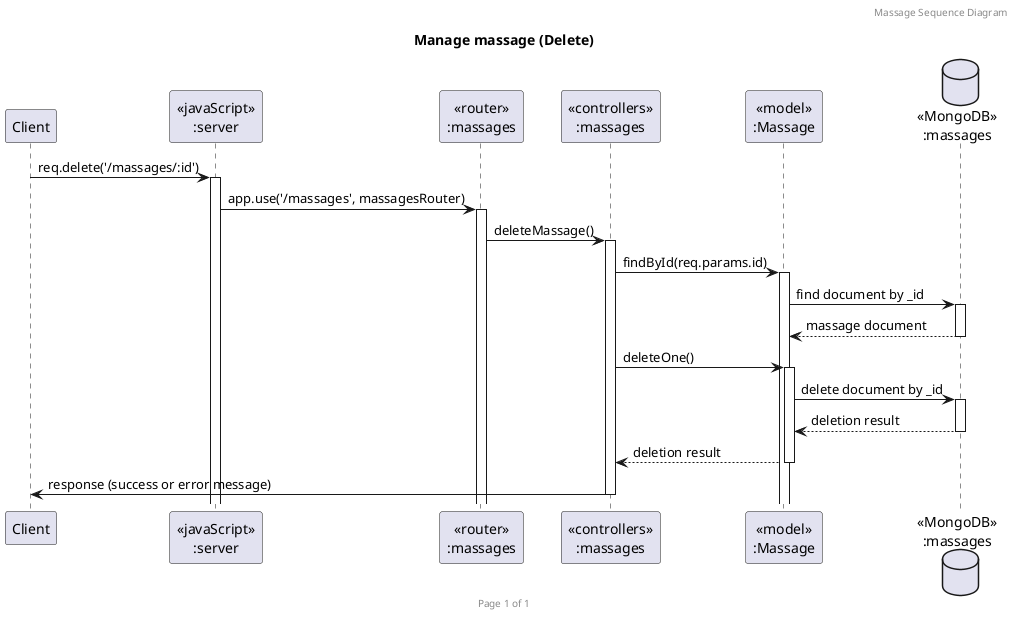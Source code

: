 @startuml Manage massage (Delete)

header Massage Sequence Diagram
footer Page %page% of %lastpage%
title "Manage massage (Delete)"

participant "Client" as client
participant "<<javaScript>>\n:server" as server
participant "<<router>>\n:massages" as routerMassages
participant "<<controllers>>\n:massages" as controllersMassages
participant "<<model>>\n:Massage" as modelMassage
database "<<MongoDB>>\n:massages" as MassagesDatabase

client->server ++: req.delete('/massages/:id')
server->routerMassages ++: app.use('/massages', massagesRouter)
routerMassages -> controllersMassages ++: deleteMassage()
controllersMassages->modelMassage ++: findById(req.params.id)
modelMassage ->MassagesDatabase ++: find document by _id
MassagesDatabase --> modelMassage --: massage document
controllersMassages ->modelMassage ++: deleteOne()
modelMassage ->MassagesDatabase ++: delete document by _id
MassagesDatabase --> modelMassage --: deletion result
controllersMassages <-- modelMassage --: deletion result
controllersMassages->client --: response (success or error message)

@enduml